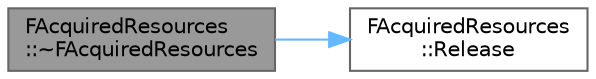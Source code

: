 digraph "FAcquiredResources::~FAcquiredResources"
{
 // INTERACTIVE_SVG=YES
 // LATEX_PDF_SIZE
  bgcolor="transparent";
  edge [fontname=Helvetica,fontsize=10,labelfontname=Helvetica,labelfontsize=10];
  node [fontname=Helvetica,fontsize=10,shape=box,height=0.2,width=0.4];
  rankdir="LR";
  Node1 [id="Node000001",label="FAcquiredResources\l::~FAcquiredResources",height=0.2,width=0.4,color="gray40", fillcolor="grey60", style="filled", fontcolor="black",tooltip="Destructor that releases any acquired resources."];
  Node1 -> Node2 [id="edge1_Node000001_Node000002",color="steelblue1",style="solid",tooltip=" "];
  Node2 [id="Node000002",label="FAcquiredResources\l::Release",height=0.2,width=0.4,color="grey40", fillcolor="white", style="filled",URL="$d0/d14/classFAcquiredResources.html#a35af9392b8d6ae66671273ee55ae3db3",tooltip="Release all acquired resources in reverse order."];
}
